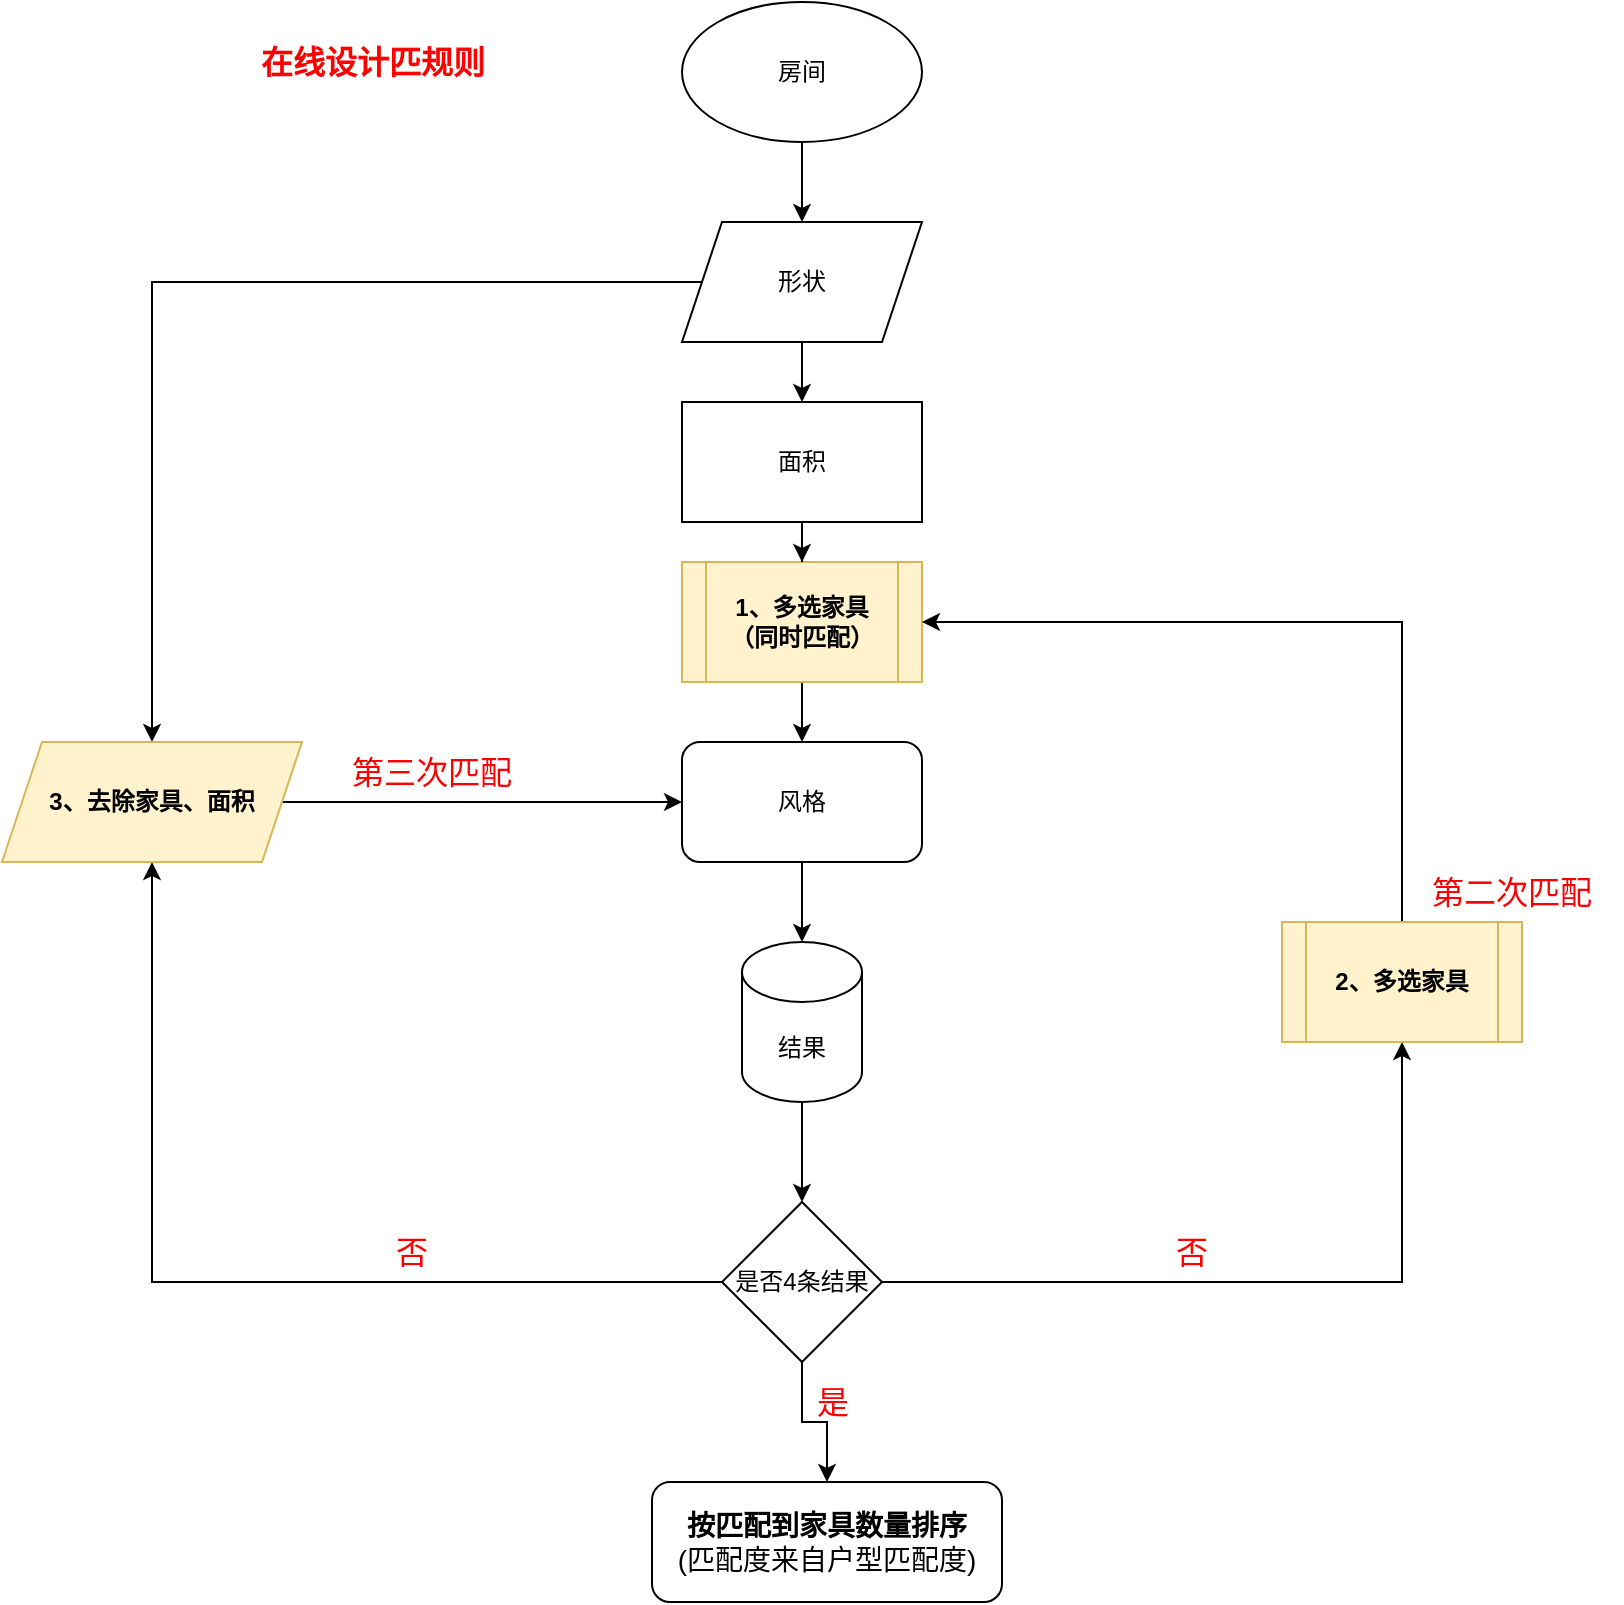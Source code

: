 <mxfile version="15.5.9" type="github">
  <diagram id="YUgpCqgbgq5mijMRGzla" name="第 1 页">
    <mxGraphModel dx="1414" dy="876" grid="1" gridSize="10" guides="1" tooltips="1" connect="1" arrows="1" fold="1" page="1" pageScale="1" pageWidth="1169" pageHeight="827" math="0" shadow="0">
      <root>
        <mxCell id="0" />
        <mxCell id="1" parent="0" />
        <mxCell id="JTHi2xGZQW8xrlHGtvwv-20" style="edgeStyle=orthogonalEdgeStyle;rounded=0;orthogonalLoop=1;jettySize=auto;html=1;entryX=0.5;entryY=0;entryDx=0;entryDy=0;" edge="1" parent="1" source="JTHi2xGZQW8xrlHGtvwv-3" target="JTHi2xGZQW8xrlHGtvwv-4">
          <mxGeometry relative="1" as="geometry" />
        </mxCell>
        <mxCell id="JTHi2xGZQW8xrlHGtvwv-3" value="房间" style="ellipse;whiteSpace=wrap;html=1;" vertex="1" parent="1">
          <mxGeometry x="510" y="330" width="120" height="70" as="geometry" />
        </mxCell>
        <mxCell id="JTHi2xGZQW8xrlHGtvwv-19" style="edgeStyle=orthogonalEdgeStyle;rounded=0;orthogonalLoop=1;jettySize=auto;html=1;entryX=0.5;entryY=0;entryDx=0;entryDy=0;" edge="1" parent="1" source="JTHi2xGZQW8xrlHGtvwv-4" target="JTHi2xGZQW8xrlHGtvwv-7">
          <mxGeometry relative="1" as="geometry" />
        </mxCell>
        <mxCell id="JTHi2xGZQW8xrlHGtvwv-28" style="edgeStyle=orthogonalEdgeStyle;rounded=0;orthogonalLoop=1;jettySize=auto;html=1;entryX=0.5;entryY=0;entryDx=0;entryDy=0;" edge="1" parent="1" source="JTHi2xGZQW8xrlHGtvwv-4" target="JTHi2xGZQW8xrlHGtvwv-15">
          <mxGeometry relative="1" as="geometry" />
        </mxCell>
        <mxCell id="JTHi2xGZQW8xrlHGtvwv-4" value="形状" style="shape=parallelogram;perimeter=parallelogramPerimeter;whiteSpace=wrap;html=1;fixedSize=1;" vertex="1" parent="1">
          <mxGeometry x="510" y="440" width="120" height="60" as="geometry" />
        </mxCell>
        <mxCell id="JTHi2xGZQW8xrlHGtvwv-22" style="edgeStyle=orthogonalEdgeStyle;rounded=0;orthogonalLoop=1;jettySize=auto;html=1;" edge="1" parent="1" source="JTHi2xGZQW8xrlHGtvwv-5" target="JTHi2xGZQW8xrlHGtvwv-9">
          <mxGeometry relative="1" as="geometry" />
        </mxCell>
        <mxCell id="JTHi2xGZQW8xrlHGtvwv-5" value="1、多选家具&lt;br&gt;（同时匹配）" style="shape=process;whiteSpace=wrap;html=1;backgroundOutline=1;fillColor=#fff2cc;strokeColor=#d6b656;fontStyle=1" vertex="1" parent="1">
          <mxGeometry x="510" y="610" width="120" height="60" as="geometry" />
        </mxCell>
        <mxCell id="JTHi2xGZQW8xrlHGtvwv-21" style="edgeStyle=orthogonalEdgeStyle;rounded=0;orthogonalLoop=1;jettySize=auto;html=1;entryX=0.5;entryY=0;entryDx=0;entryDy=0;" edge="1" parent="1" source="JTHi2xGZQW8xrlHGtvwv-7" target="JTHi2xGZQW8xrlHGtvwv-5">
          <mxGeometry relative="1" as="geometry" />
        </mxCell>
        <mxCell id="JTHi2xGZQW8xrlHGtvwv-7" value="面积" style="rounded=0;whiteSpace=wrap;html=1;" vertex="1" parent="1">
          <mxGeometry x="510" y="530" width="120" height="60" as="geometry" />
        </mxCell>
        <mxCell id="JTHi2xGZQW8xrlHGtvwv-23" style="edgeStyle=orthogonalEdgeStyle;rounded=0;orthogonalLoop=1;jettySize=auto;html=1;" edge="1" parent="1" source="JTHi2xGZQW8xrlHGtvwv-9" target="JTHi2xGZQW8xrlHGtvwv-10">
          <mxGeometry relative="1" as="geometry" />
        </mxCell>
        <mxCell id="JTHi2xGZQW8xrlHGtvwv-9" value="风格" style="rounded=1;whiteSpace=wrap;html=1;" vertex="1" parent="1">
          <mxGeometry x="510" y="700" width="120" height="60" as="geometry" />
        </mxCell>
        <mxCell id="JTHi2xGZQW8xrlHGtvwv-24" style="edgeStyle=orthogonalEdgeStyle;rounded=0;orthogonalLoop=1;jettySize=auto;html=1;entryX=0.5;entryY=0;entryDx=0;entryDy=0;" edge="1" parent="1" source="JTHi2xGZQW8xrlHGtvwv-10" target="JTHi2xGZQW8xrlHGtvwv-11">
          <mxGeometry relative="1" as="geometry" />
        </mxCell>
        <mxCell id="JTHi2xGZQW8xrlHGtvwv-10" value="结果" style="shape=cylinder3;whiteSpace=wrap;html=1;boundedLbl=1;backgroundOutline=1;size=15;" vertex="1" parent="1">
          <mxGeometry x="540" y="800" width="60" height="80" as="geometry" />
        </mxCell>
        <mxCell id="JTHi2xGZQW8xrlHGtvwv-13" style="edgeStyle=orthogonalEdgeStyle;rounded=0;orthogonalLoop=1;jettySize=auto;html=1;entryX=0.5;entryY=1;entryDx=0;entryDy=0;" edge="1" parent="1" source="JTHi2xGZQW8xrlHGtvwv-11" target="JTHi2xGZQW8xrlHGtvwv-12">
          <mxGeometry relative="1" as="geometry" />
        </mxCell>
        <mxCell id="JTHi2xGZQW8xrlHGtvwv-16" style="edgeStyle=orthogonalEdgeStyle;rounded=0;orthogonalLoop=1;jettySize=auto;html=1;entryX=0.5;entryY=1;entryDx=0;entryDy=0;" edge="1" parent="1" source="JTHi2xGZQW8xrlHGtvwv-11" target="JTHi2xGZQW8xrlHGtvwv-15">
          <mxGeometry relative="1" as="geometry" />
        </mxCell>
        <mxCell id="JTHi2xGZQW8xrlHGtvwv-25" style="edgeStyle=orthogonalEdgeStyle;rounded=0;orthogonalLoop=1;jettySize=auto;html=1;" edge="1" parent="1" source="JTHi2xGZQW8xrlHGtvwv-11" target="JTHi2xGZQW8xrlHGtvwv-26">
          <mxGeometry relative="1" as="geometry">
            <mxPoint x="570" y="1040" as="targetPoint" />
          </mxGeometry>
        </mxCell>
        <mxCell id="JTHi2xGZQW8xrlHGtvwv-11" value="是否4条结果" style="rhombus;whiteSpace=wrap;html=1;" vertex="1" parent="1">
          <mxGeometry x="530" y="930" width="80" height="80" as="geometry" />
        </mxCell>
        <mxCell id="JTHi2xGZQW8xrlHGtvwv-14" style="edgeStyle=orthogonalEdgeStyle;rounded=0;orthogonalLoop=1;jettySize=auto;html=1;entryX=1;entryY=0.5;entryDx=0;entryDy=0;" edge="1" parent="1" source="JTHi2xGZQW8xrlHGtvwv-12" target="JTHi2xGZQW8xrlHGtvwv-5">
          <mxGeometry relative="1" as="geometry">
            <Array as="points">
              <mxPoint x="870" y="640" />
            </Array>
          </mxGeometry>
        </mxCell>
        <mxCell id="JTHi2xGZQW8xrlHGtvwv-12" value="2、多选家具" style="shape=process;whiteSpace=wrap;html=1;backgroundOutline=1;fillColor=#fff2cc;strokeColor=#d6b656;fontStyle=1" vertex="1" parent="1">
          <mxGeometry x="810" y="790" width="120" height="60" as="geometry" />
        </mxCell>
        <mxCell id="JTHi2xGZQW8xrlHGtvwv-27" style="edgeStyle=orthogonalEdgeStyle;rounded=0;orthogonalLoop=1;jettySize=auto;html=1;" edge="1" parent="1" source="JTHi2xGZQW8xrlHGtvwv-15">
          <mxGeometry relative="1" as="geometry">
            <mxPoint x="510" y="730" as="targetPoint" />
          </mxGeometry>
        </mxCell>
        <mxCell id="JTHi2xGZQW8xrlHGtvwv-15" value="3、去除家具、面积" style="shape=parallelogram;perimeter=parallelogramPerimeter;whiteSpace=wrap;html=1;fixedSize=1;fillColor=#fff2cc;strokeColor=#d6b656;fontStyle=1" vertex="1" parent="1">
          <mxGeometry x="170" y="700" width="150" height="60" as="geometry" />
        </mxCell>
        <mxCell id="JTHi2xGZQW8xrlHGtvwv-26" value="&lt;b style=&quot;font-size: 14px;&quot;&gt;按匹配到家具数量排序&lt;/b&gt;&lt;br style=&quot;font-size: 14px;&quot;&gt;(匹配度来自户型匹配度)" style="rounded=1;whiteSpace=wrap;html=1;fontSize=14;" vertex="1" parent="1">
          <mxGeometry x="495" y="1070" width="175" height="60" as="geometry" />
        </mxCell>
        <mxCell id="JTHi2xGZQW8xrlHGtvwv-29" value="在线设计匹规则" style="text;html=1;align=center;verticalAlign=middle;resizable=0;points=[];autosize=1;strokeColor=none;fillColor=none;fontStyle=1;fontColor=#FF0000;fontSize=16;" vertex="1" parent="1">
          <mxGeometry x="290" y="350" width="130" height="20" as="geometry" />
        </mxCell>
        <mxCell id="JTHi2xGZQW8xrlHGtvwv-30" value="第二次匹配" style="text;html=1;strokeColor=none;fillColor=none;align=center;verticalAlign=middle;whiteSpace=wrap;rounded=0;fontSize=16;fontColor=#FF0000;" vertex="1" parent="1">
          <mxGeometry x="870" y="760" width="110" height="30" as="geometry" />
        </mxCell>
        <mxCell id="JTHi2xGZQW8xrlHGtvwv-31" value="第三次匹配" style="text;html=1;strokeColor=none;fillColor=none;align=center;verticalAlign=middle;whiteSpace=wrap;rounded=0;fontSize=16;fontColor=#FF0000;" vertex="1" parent="1">
          <mxGeometry x="330" y="700" width="110" height="30" as="geometry" />
        </mxCell>
        <mxCell id="JTHi2xGZQW8xrlHGtvwv-32" value="否" style="text;html=1;strokeColor=none;fillColor=none;align=center;verticalAlign=middle;whiteSpace=wrap;rounded=0;fontSize=16;fontColor=#FF0000;" vertex="1" parent="1">
          <mxGeometry x="320" y="940" width="110" height="30" as="geometry" />
        </mxCell>
        <mxCell id="JTHi2xGZQW8xrlHGtvwv-33" value="否" style="text;html=1;strokeColor=none;fillColor=none;align=center;verticalAlign=middle;whiteSpace=wrap;rounded=0;fontSize=16;fontColor=#FF0000;" vertex="1" parent="1">
          <mxGeometry x="710" y="940" width="110" height="30" as="geometry" />
        </mxCell>
        <mxCell id="JTHi2xGZQW8xrlHGtvwv-34" value="是" style="text;html=1;align=center;verticalAlign=middle;resizable=0;points=[];autosize=1;strokeColor=none;fillColor=none;fontSize=16;fontColor=#FF0000;" vertex="1" parent="1">
          <mxGeometry x="570" y="1020" width="30" height="20" as="geometry" />
        </mxCell>
      </root>
    </mxGraphModel>
  </diagram>
</mxfile>
